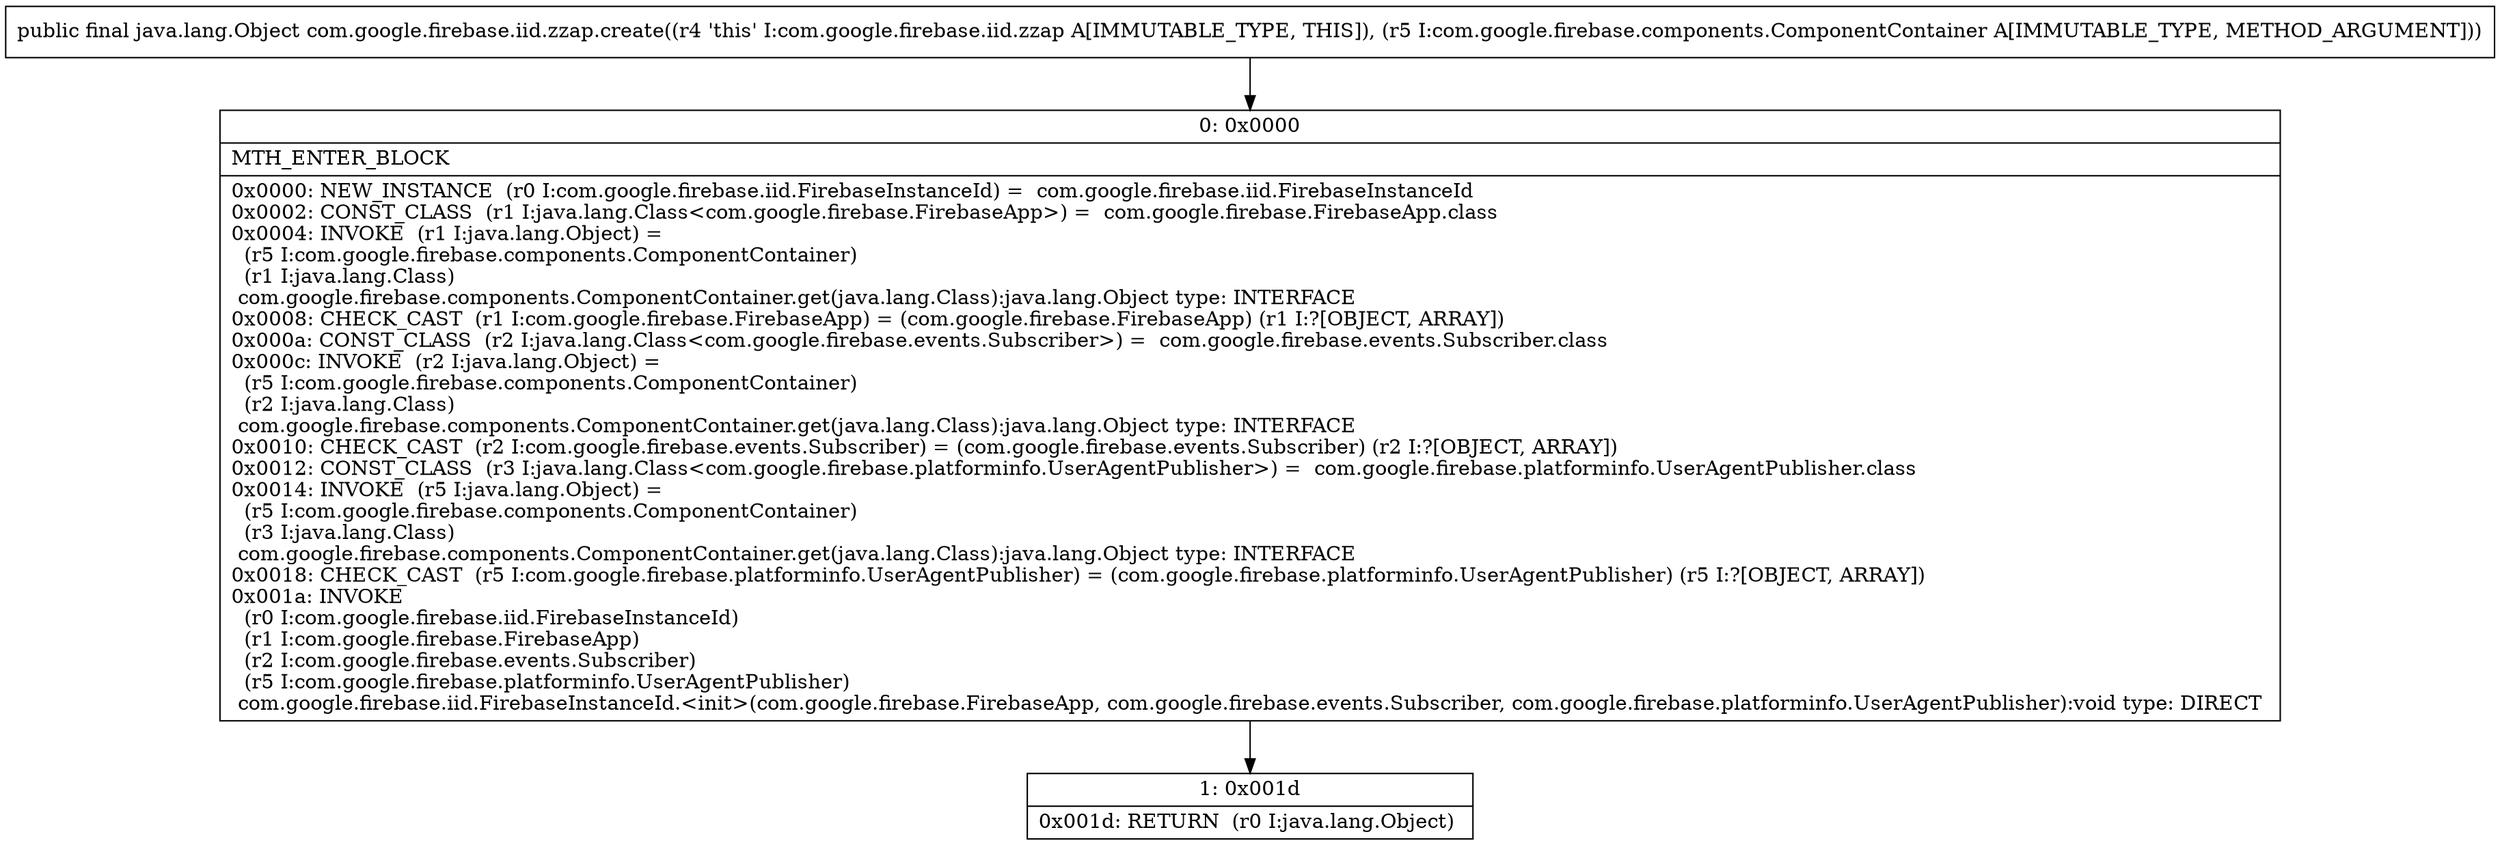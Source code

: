 digraph "CFG forcom.google.firebase.iid.zzap.create(Lcom\/google\/firebase\/components\/ComponentContainer;)Ljava\/lang\/Object;" {
Node_0 [shape=record,label="{0\:\ 0x0000|MTH_ENTER_BLOCK\l|0x0000: NEW_INSTANCE  (r0 I:com.google.firebase.iid.FirebaseInstanceId) =  com.google.firebase.iid.FirebaseInstanceId \l0x0002: CONST_CLASS  (r1 I:java.lang.Class\<com.google.firebase.FirebaseApp\>) =  com.google.firebase.FirebaseApp.class \l0x0004: INVOKE  (r1 I:java.lang.Object) = \l  (r5 I:com.google.firebase.components.ComponentContainer)\l  (r1 I:java.lang.Class)\l com.google.firebase.components.ComponentContainer.get(java.lang.Class):java.lang.Object type: INTERFACE \l0x0008: CHECK_CAST  (r1 I:com.google.firebase.FirebaseApp) = (com.google.firebase.FirebaseApp) (r1 I:?[OBJECT, ARRAY]) \l0x000a: CONST_CLASS  (r2 I:java.lang.Class\<com.google.firebase.events.Subscriber\>) =  com.google.firebase.events.Subscriber.class \l0x000c: INVOKE  (r2 I:java.lang.Object) = \l  (r5 I:com.google.firebase.components.ComponentContainer)\l  (r2 I:java.lang.Class)\l com.google.firebase.components.ComponentContainer.get(java.lang.Class):java.lang.Object type: INTERFACE \l0x0010: CHECK_CAST  (r2 I:com.google.firebase.events.Subscriber) = (com.google.firebase.events.Subscriber) (r2 I:?[OBJECT, ARRAY]) \l0x0012: CONST_CLASS  (r3 I:java.lang.Class\<com.google.firebase.platforminfo.UserAgentPublisher\>) =  com.google.firebase.platforminfo.UserAgentPublisher.class \l0x0014: INVOKE  (r5 I:java.lang.Object) = \l  (r5 I:com.google.firebase.components.ComponentContainer)\l  (r3 I:java.lang.Class)\l com.google.firebase.components.ComponentContainer.get(java.lang.Class):java.lang.Object type: INTERFACE \l0x0018: CHECK_CAST  (r5 I:com.google.firebase.platforminfo.UserAgentPublisher) = (com.google.firebase.platforminfo.UserAgentPublisher) (r5 I:?[OBJECT, ARRAY]) \l0x001a: INVOKE  \l  (r0 I:com.google.firebase.iid.FirebaseInstanceId)\l  (r1 I:com.google.firebase.FirebaseApp)\l  (r2 I:com.google.firebase.events.Subscriber)\l  (r5 I:com.google.firebase.platforminfo.UserAgentPublisher)\l com.google.firebase.iid.FirebaseInstanceId.\<init\>(com.google.firebase.FirebaseApp, com.google.firebase.events.Subscriber, com.google.firebase.platforminfo.UserAgentPublisher):void type: DIRECT \l}"];
Node_1 [shape=record,label="{1\:\ 0x001d|0x001d: RETURN  (r0 I:java.lang.Object) \l}"];
MethodNode[shape=record,label="{public final java.lang.Object com.google.firebase.iid.zzap.create((r4 'this' I:com.google.firebase.iid.zzap A[IMMUTABLE_TYPE, THIS]), (r5 I:com.google.firebase.components.ComponentContainer A[IMMUTABLE_TYPE, METHOD_ARGUMENT])) }"];
MethodNode -> Node_0;
Node_0 -> Node_1;
}

